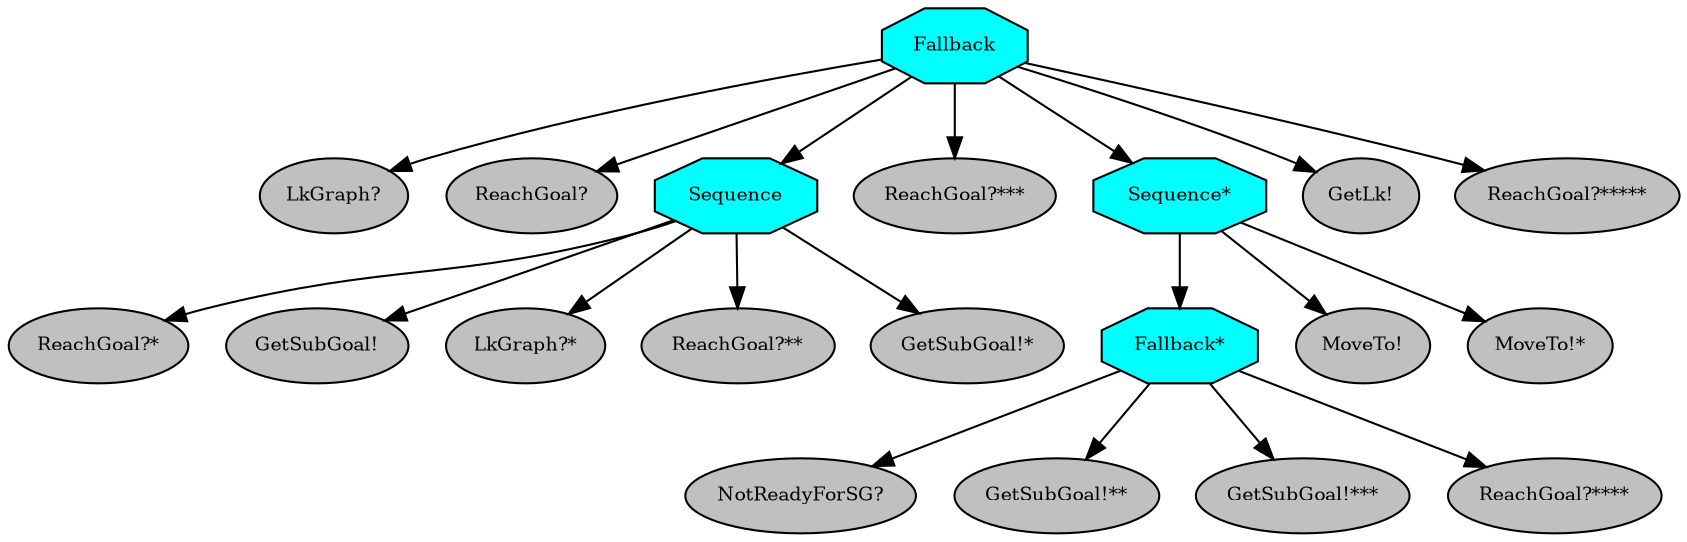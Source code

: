 digraph pastafarianism {
ordering=out;
graph [fontname="times-roman"];
node [fontname="times-roman"];
edge [fontname="times-roman"];
Fallback [fillcolor=cyan, fontcolor=black, fontsize=9, label=Fallback, shape=octagon, style=filled];
"LkGraph?" [fillcolor=gray, fontcolor=black, fontsize=9, label="LkGraph?", shape=ellipse, style=filled];
Fallback -> "LkGraph?";
"ReachGoal?" [fillcolor=gray, fontcolor=black, fontsize=9, label="ReachGoal?", shape=ellipse, style=filled];
Fallback -> "ReachGoal?";
Sequence [fillcolor=cyan, fontcolor=black, fontsize=9, label=Sequence, shape=octagon, style=filled];
Fallback -> Sequence;
"ReachGoal?*" [fillcolor=gray, fontcolor=black, fontsize=9, label="ReachGoal?*", shape=ellipse, style=filled];
Sequence -> "ReachGoal?*";
"GetSubGoal!" [fillcolor=gray, fontcolor=black, fontsize=9, label="GetSubGoal!", shape=ellipse, style=filled];
Sequence -> "GetSubGoal!";
"LkGraph?*" [fillcolor=gray, fontcolor=black, fontsize=9, label="LkGraph?*", shape=ellipse, style=filled];
Sequence -> "LkGraph?*";
"ReachGoal?**" [fillcolor=gray, fontcolor=black, fontsize=9, label="ReachGoal?**", shape=ellipse, style=filled];
Sequence -> "ReachGoal?**";
"GetSubGoal!*" [fillcolor=gray, fontcolor=black, fontsize=9, label="GetSubGoal!*", shape=ellipse, style=filled];
Sequence -> "GetSubGoal!*";
"ReachGoal?***" [fillcolor=gray, fontcolor=black, fontsize=9, label="ReachGoal?***", shape=ellipse, style=filled];
Fallback -> "ReachGoal?***";
"Sequence*" [fillcolor=cyan, fontcolor=black, fontsize=9, label="Sequence*", shape=octagon, style=filled];
Fallback -> "Sequence*";
"Fallback*" [fillcolor=cyan, fontcolor=black, fontsize=9, label="Fallback*", shape=octagon, style=filled];
"Sequence*" -> "Fallback*";
"NotReadyForSG?" [fillcolor=gray, fontcolor=black, fontsize=9, label="NotReadyForSG?", shape=ellipse, style=filled];
"Fallback*" -> "NotReadyForSG?";
"GetSubGoal!**" [fillcolor=gray, fontcolor=black, fontsize=9, label="GetSubGoal!**", shape=ellipse, style=filled];
"Fallback*" -> "GetSubGoal!**";
"GetSubGoal!***" [fillcolor=gray, fontcolor=black, fontsize=9, label="GetSubGoal!***", shape=ellipse, style=filled];
"Fallback*" -> "GetSubGoal!***";
"ReachGoal?****" [fillcolor=gray, fontcolor=black, fontsize=9, label="ReachGoal?****", shape=ellipse, style=filled];
"Fallback*" -> "ReachGoal?****";
"MoveTo!" [fillcolor=gray, fontcolor=black, fontsize=9, label="MoveTo!", shape=ellipse, style=filled];
"Sequence*" -> "MoveTo!";
"MoveTo!*" [fillcolor=gray, fontcolor=black, fontsize=9, label="MoveTo!*", shape=ellipse, style=filled];
"Sequence*" -> "MoveTo!*";
"GetLk!" [fillcolor=gray, fontcolor=black, fontsize=9, label="GetLk!", shape=ellipse, style=filled];
Fallback -> "GetLk!";
"ReachGoal?*****" [fillcolor=gray, fontcolor=black, fontsize=9, label="ReachGoal?*****", shape=ellipse, style=filled];
Fallback -> "ReachGoal?*****";
}
